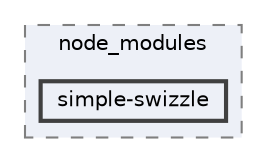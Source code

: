 digraph "C:/Users/arisc/OneDrive/Documents/GitHub/FINAL/EcoEats-Project/node_modules/simple-swizzle"
{
 // LATEX_PDF_SIZE
  bgcolor="transparent";
  edge [fontname=Helvetica,fontsize=10,labelfontname=Helvetica,labelfontsize=10];
  node [fontname=Helvetica,fontsize=10,shape=box,height=0.2,width=0.4];
  compound=true
  subgraph clusterdir_5091f2b68170d33f954320199e2fed0a {
    graph [ bgcolor="#edf0f7", pencolor="grey50", label="node_modules", fontname=Helvetica,fontsize=10 style="filled,dashed", URL="dir_5091f2b68170d33f954320199e2fed0a.html",tooltip=""]
  dir_ce8d114219ffd7c07302b2ce915a90ee [label="simple-swizzle", fillcolor="#edf0f7", color="grey25", style="filled,bold", URL="dir_ce8d114219ffd7c07302b2ce915a90ee.html",tooltip=""];
  }
}
